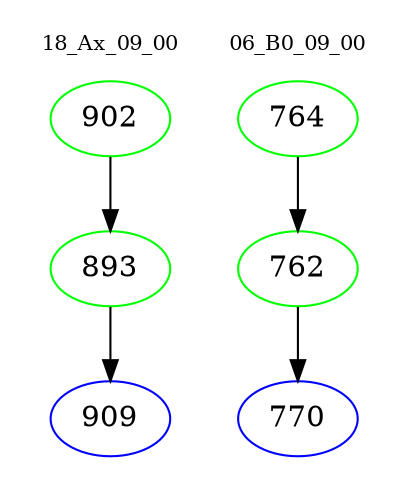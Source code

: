 digraph{
subgraph cluster_0 {
color = white
label = "18_Ax_09_00";
fontsize=10;
T0_902 [label="902", color="green"]
T0_902 -> T0_893 [color="black"]
T0_893 [label="893", color="green"]
T0_893 -> T0_909 [color="black"]
T0_909 [label="909", color="blue"]
}
subgraph cluster_1 {
color = white
label = "06_B0_09_00";
fontsize=10;
T1_764 [label="764", color="green"]
T1_764 -> T1_762 [color="black"]
T1_762 [label="762", color="green"]
T1_762 -> T1_770 [color="black"]
T1_770 [label="770", color="blue"]
}
}

